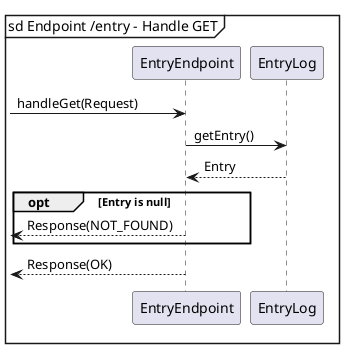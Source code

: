 @startuml
mainframe sd Endpoint /entry - Handle GET

-> EntryEndpoint : handleGet(Request)

EntryEndpoint -> EntryLog : getEntry()
EntryEndpoint <-- EntryLog : Entry

group opt [Entry is null]
    <-- EntryEndpoint : Response(NOT_FOUND)
end

<-- EntryEndpoint : Response(OK)
@enduml